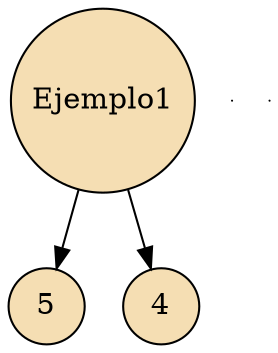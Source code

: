 digraph Matrix{

                node [shape=circle]

                Mat[label=Ejemplo1, style = filled, fillcolor = wheat, group = 1, width = 1];

                e0[shape= point, width = 0];

                e1[shape= point, width = 0];
            tiempo[label=3, style = filled, fillcolor = wheat, width = 0.25];

            A[label=5, style = filled, fillcolor = wheat, width = 0.25];

            tiempo[label=4, style = filled, fillcolor = wheat, width = 0.25];

            A[label=2, style = filled, fillcolor = wheat, width = 0.25];

            tiempo[label=5, style = filled, fillcolor = wheat, width = 0.25];

            A[label=4, style = filled, fillcolor = wheat, width = 0.25];

            Mat -> tiempo;
            Mat -> A;
            }

            
